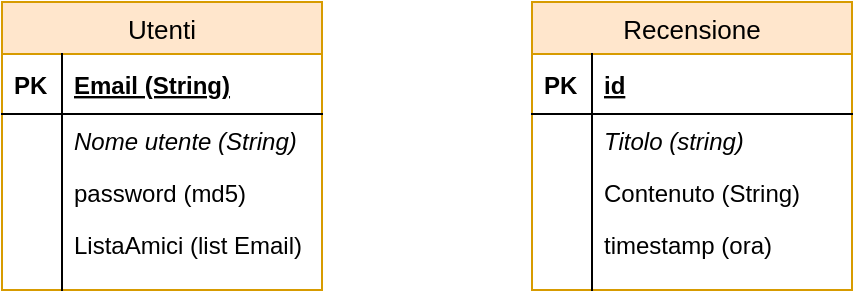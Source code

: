 <mxfile version="14.6.6" type="github" pages="2">
  <diagram id="R2lEEEUBdFMjLlhIrx00" name="Tabelle">
    <mxGraphModel dx="1422" dy="762" grid="1" gridSize="10" guides="1" tooltips="1" connect="1" arrows="1" fold="1" page="1" pageScale="1" pageWidth="850" pageHeight="1100" math="0" shadow="0" extFonts="Permanent Marker^https://fonts.googleapis.com/css?family=Permanent+Marker">
      <root>
        <mxCell id="0" />
        <mxCell id="1" parent="0" />
        <mxCell id="G2lpPUG1MoblikFVgjj4-10" value="Utenti" style="swimlane;fontStyle=0;childLayout=stackLayout;horizontal=1;startSize=26;fillColor=#ffe6cc;horizontalStack=0;resizeParent=1;resizeParentMax=0;resizeLast=0;collapsible=1;marginBottom=0;swimlaneFillColor=#ffffff;align=center;strokeWidth=1;fontSize=13;strokeColor=#d79b00;" parent="1" vertex="1">
          <mxGeometry x="80" y="110" width="160" height="144" as="geometry" />
        </mxCell>
        <mxCell id="G2lpPUG1MoblikFVgjj4-11" value="Email (String)" style="shape=partialRectangle;top=0;left=0;right=0;bottom=1;align=left;verticalAlign=middle;fillColor=none;spacingLeft=34;spacingRight=4;overflow=hidden;rotatable=0;points=[[0,0.5],[1,0.5]];portConstraint=eastwest;dropTarget=0;fontStyle=5;" parent="G2lpPUG1MoblikFVgjj4-10" vertex="1">
          <mxGeometry y="26" width="160" height="30" as="geometry" />
        </mxCell>
        <mxCell id="G2lpPUG1MoblikFVgjj4-12" value="PK" style="shape=partialRectangle;top=0;left=0;bottom=0;fillColor=none;align=left;verticalAlign=middle;spacingLeft=4;spacingRight=4;overflow=hidden;rotatable=0;points=[];portConstraint=eastwest;part=1;fontStyle=1" parent="G2lpPUG1MoblikFVgjj4-11" vertex="1" connectable="0">
          <mxGeometry width="30" height="30" as="geometry" />
        </mxCell>
        <mxCell id="G2lpPUG1MoblikFVgjj4-13" value="Nome utente (String)" style="shape=partialRectangle;top=0;left=0;right=0;bottom=0;align=left;verticalAlign=top;fillColor=none;spacingLeft=34;spacingRight=4;overflow=hidden;rotatable=0;points=[[0,0.5],[1,0.5]];portConstraint=eastwest;dropTarget=0;fontStyle=2" parent="G2lpPUG1MoblikFVgjj4-10" vertex="1">
          <mxGeometry y="56" width="160" height="26" as="geometry" />
        </mxCell>
        <mxCell id="G2lpPUG1MoblikFVgjj4-14" value="" style="shape=partialRectangle;top=0;left=0;bottom=0;fillColor=none;align=left;verticalAlign=top;spacingLeft=4;spacingRight=4;overflow=hidden;rotatable=0;points=[];portConstraint=eastwest;part=1;fontStyle=2" parent="G2lpPUG1MoblikFVgjj4-13" vertex="1" connectable="0">
          <mxGeometry width="30" height="26" as="geometry" />
        </mxCell>
        <mxCell id="G2lpPUG1MoblikFVgjj4-15" value="password (md5)" style="shape=partialRectangle;top=0;left=0;right=0;bottom=0;align=left;verticalAlign=top;fillColor=none;spacingLeft=34;spacingRight=4;overflow=hidden;rotatable=0;points=[[0,0.5],[1,0.5]];portConstraint=eastwest;dropTarget=0;" parent="G2lpPUG1MoblikFVgjj4-10" vertex="1">
          <mxGeometry y="82" width="160" height="26" as="geometry" />
        </mxCell>
        <mxCell id="G2lpPUG1MoblikFVgjj4-16" value="" style="shape=partialRectangle;top=0;left=0;bottom=0;fillColor=none;align=left;verticalAlign=top;spacingLeft=4;spacingRight=4;overflow=hidden;rotatable=0;points=[];portConstraint=eastwest;part=1;" parent="G2lpPUG1MoblikFVgjj4-15" vertex="1" connectable="0">
          <mxGeometry width="30" height="26" as="geometry" />
        </mxCell>
        <mxCell id="G2lpPUG1MoblikFVgjj4-17" value="ListaAmici (list Email)" style="shape=partialRectangle;top=0;left=0;right=0;bottom=0;align=left;verticalAlign=top;fillColor=none;spacingLeft=34;spacingRight=4;overflow=hidden;rotatable=0;points=[[0,0.5],[1,0.5]];portConstraint=eastwest;dropTarget=0;" parent="G2lpPUG1MoblikFVgjj4-10" vertex="1">
          <mxGeometry y="108" width="160" height="26" as="geometry" />
        </mxCell>
        <mxCell id="G2lpPUG1MoblikFVgjj4-18" value="" style="shape=partialRectangle;top=0;left=0;bottom=0;fillColor=none;align=left;verticalAlign=top;spacingLeft=4;spacingRight=4;overflow=hidden;rotatable=0;points=[];portConstraint=eastwest;part=1;" parent="G2lpPUG1MoblikFVgjj4-17" vertex="1" connectable="0">
          <mxGeometry width="30" height="26" as="geometry" />
        </mxCell>
        <mxCell id="G2lpPUG1MoblikFVgjj4-19" value="" style="shape=partialRectangle;top=0;left=0;right=0;bottom=0;align=left;verticalAlign=top;fillColor=none;spacingLeft=34;spacingRight=4;overflow=hidden;rotatable=0;points=[[0,0.5],[1,0.5]];portConstraint=eastwest;dropTarget=0;" parent="G2lpPUG1MoblikFVgjj4-10" vertex="1">
          <mxGeometry y="134" width="160" height="10" as="geometry" />
        </mxCell>
        <mxCell id="G2lpPUG1MoblikFVgjj4-20" value="" style="shape=partialRectangle;top=0;left=0;bottom=0;fillColor=none;align=left;verticalAlign=top;spacingLeft=4;spacingRight=4;overflow=hidden;rotatable=0;points=[];portConstraint=eastwest;part=1;" parent="G2lpPUG1MoblikFVgjj4-19" vertex="1" connectable="0">
          <mxGeometry width="30" height="10" as="geometry" />
        </mxCell>
        <mxCell id="G2lpPUG1MoblikFVgjj4-21" value="Recensione" style="swimlane;fontStyle=0;childLayout=stackLayout;horizontal=1;startSize=26;fillColor=#ffe6cc;horizontalStack=0;resizeParent=1;resizeParentMax=0;resizeLast=0;collapsible=1;marginBottom=0;swimlaneFillColor=#ffffff;align=center;strokeWidth=1;fontSize=13;strokeColor=#d79b00;" parent="1" vertex="1">
          <mxGeometry x="345" y="110" width="160" height="144" as="geometry" />
        </mxCell>
        <mxCell id="G2lpPUG1MoblikFVgjj4-22" value="id" style="shape=partialRectangle;top=0;left=0;right=0;bottom=1;align=left;verticalAlign=middle;fillColor=none;spacingLeft=34;spacingRight=4;overflow=hidden;rotatable=0;points=[[0,0.5],[1,0.5]];portConstraint=eastwest;dropTarget=0;fontStyle=5;" parent="G2lpPUG1MoblikFVgjj4-21" vertex="1">
          <mxGeometry y="26" width="160" height="30" as="geometry" />
        </mxCell>
        <mxCell id="G2lpPUG1MoblikFVgjj4-23" value="PK" style="shape=partialRectangle;top=0;left=0;bottom=0;fillColor=none;align=left;verticalAlign=middle;spacingLeft=4;spacingRight=4;overflow=hidden;rotatable=0;points=[];portConstraint=eastwest;part=1;fontStyle=1" parent="G2lpPUG1MoblikFVgjj4-22" vertex="1" connectable="0">
          <mxGeometry width="30" height="30" as="geometry" />
        </mxCell>
        <mxCell id="G2lpPUG1MoblikFVgjj4-24" value="Titolo (string)" style="shape=partialRectangle;top=0;left=0;right=0;bottom=0;align=left;verticalAlign=top;fillColor=none;spacingLeft=34;spacingRight=4;overflow=hidden;rotatable=0;points=[[0,0.5],[1,0.5]];portConstraint=eastwest;dropTarget=0;fontStyle=2" parent="G2lpPUG1MoblikFVgjj4-21" vertex="1">
          <mxGeometry y="56" width="160" height="26" as="geometry" />
        </mxCell>
        <mxCell id="G2lpPUG1MoblikFVgjj4-25" value="" style="shape=partialRectangle;top=0;left=0;bottom=0;fillColor=none;align=left;verticalAlign=top;spacingLeft=4;spacingRight=4;overflow=hidden;rotatable=0;points=[];portConstraint=eastwest;part=1;fontStyle=2" parent="G2lpPUG1MoblikFVgjj4-24" vertex="1" connectable="0">
          <mxGeometry width="30" height="26" as="geometry" />
        </mxCell>
        <mxCell id="G2lpPUG1MoblikFVgjj4-26" value="Contenuto (String)" style="shape=partialRectangle;top=0;left=0;right=0;bottom=0;align=left;verticalAlign=top;fillColor=none;spacingLeft=34;spacingRight=4;overflow=hidden;rotatable=0;points=[[0,0.5],[1,0.5]];portConstraint=eastwest;dropTarget=0;" parent="G2lpPUG1MoblikFVgjj4-21" vertex="1">
          <mxGeometry y="82" width="160" height="26" as="geometry" />
        </mxCell>
        <mxCell id="G2lpPUG1MoblikFVgjj4-27" value="" style="shape=partialRectangle;top=0;left=0;bottom=0;fillColor=none;align=left;verticalAlign=top;spacingLeft=4;spacingRight=4;overflow=hidden;rotatable=0;points=[];portConstraint=eastwest;part=1;" parent="G2lpPUG1MoblikFVgjj4-26" vertex="1" connectable="0">
          <mxGeometry width="30" height="26" as="geometry" />
        </mxCell>
        <mxCell id="G2lpPUG1MoblikFVgjj4-28" value="timestamp (ora)" style="shape=partialRectangle;top=0;left=0;right=0;bottom=0;align=left;verticalAlign=top;fillColor=none;spacingLeft=34;spacingRight=4;overflow=hidden;rotatable=0;points=[[0,0.5],[1,0.5]];portConstraint=eastwest;dropTarget=0;" parent="G2lpPUG1MoblikFVgjj4-21" vertex="1">
          <mxGeometry y="108" width="160" height="26" as="geometry" />
        </mxCell>
        <mxCell id="G2lpPUG1MoblikFVgjj4-29" value="" style="shape=partialRectangle;top=0;left=0;bottom=0;fillColor=none;align=left;verticalAlign=top;spacingLeft=4;spacingRight=4;overflow=hidden;rotatable=0;points=[];portConstraint=eastwest;part=1;" parent="G2lpPUG1MoblikFVgjj4-28" vertex="1" connectable="0">
          <mxGeometry width="30" height="26" as="geometry" />
        </mxCell>
        <mxCell id="G2lpPUG1MoblikFVgjj4-30" value="" style="shape=partialRectangle;top=0;left=0;right=0;bottom=0;align=left;verticalAlign=top;fillColor=none;spacingLeft=34;spacingRight=4;overflow=hidden;rotatable=0;points=[[0,0.5],[1,0.5]];portConstraint=eastwest;dropTarget=0;" parent="G2lpPUG1MoblikFVgjj4-21" vertex="1">
          <mxGeometry y="134" width="160" height="10" as="geometry" />
        </mxCell>
        <mxCell id="G2lpPUG1MoblikFVgjj4-31" value="" style="shape=partialRectangle;top=0;left=0;bottom=0;fillColor=none;align=left;verticalAlign=top;spacingLeft=4;spacingRight=4;overflow=hidden;rotatable=0;points=[];portConstraint=eastwest;part=1;" parent="G2lpPUG1MoblikFVgjj4-30" vertex="1" connectable="0">
          <mxGeometry width="30" height="10" as="geometry" />
        </mxCell>
      </root>
    </mxGraphModel>
  </diagram>
  <diagram id="UWCNycHmbckPEPVehjKQ" name="ER">
    <mxGraphModel dx="1422" dy="762" grid="1" gridSize="10" guides="1" tooltips="1" connect="1" arrows="1" fold="1" page="1" pageScale="1" pageWidth="850" pageHeight="1100" math="0" shadow="0">
      <root>
        <mxCell id="FPTqRgZp3I3cbCf6SjXw-0" />
        <mxCell id="FPTqRgZp3I3cbCf6SjXw-1" parent="FPTqRgZp3I3cbCf6SjXw-0" />
        <mxCell id="ibfdDhAp0E0P4WWBXNNC-9" style="rounded=0;orthogonalLoop=1;jettySize=auto;html=1;exitX=1;exitY=0.5;exitDx=0;exitDy=0;edgeStyle=orthogonalEdgeStyle;" edge="1" parent="FPTqRgZp3I3cbCf6SjXw-1" source="FPTqRgZp3I3cbCf6SjXw-2" target="ibfdDhAp0E0P4WWBXNNC-1">
          <mxGeometry relative="1" as="geometry">
            <Array as="points">
              <mxPoint x="310" y="260" />
              <mxPoint x="310" y="260" />
            </Array>
          </mxGeometry>
        </mxCell>
        <mxCell id="FPTqRgZp3I3cbCf6SjXw-2" value="Utente" style="whiteSpace=wrap;html=1;align=center;" parent="FPTqRgZp3I3cbCf6SjXw-1" vertex="1">
          <mxGeometry x="110" y="240" width="100" height="40" as="geometry" />
        </mxCell>
        <mxCell id="FPTqRgZp3I3cbCf6SjXw-3" value="Email" style="ellipse;whiteSpace=wrap;html=1;align=center;" parent="FPTqRgZp3I3cbCf6SjXw-1" vertex="1">
          <mxGeometry x="80" y="110" width="100" height="40" as="geometry" />
        </mxCell>
        <mxCell id="FPTqRgZp3I3cbCf6SjXw-4" value="Password" style="ellipse;whiteSpace=wrap;html=1;align=center;" parent="FPTqRgZp3I3cbCf6SjXw-1" vertex="1">
          <mxGeometry x="260" y="90" width="100" height="40" as="geometry" />
        </mxCell>
        <mxCell id="ibfdDhAp0E0P4WWBXNNC-0" value="Recensioni" style="whiteSpace=wrap;html=1;align=center;" vertex="1" parent="FPTqRgZp3I3cbCf6SjXw-1">
          <mxGeometry x="550" y="240" width="100" height="40" as="geometry" />
        </mxCell>
        <mxCell id="ibfdDhAp0E0P4WWBXNNC-1" value="siRiferisce" style="shape=rhombus;perimeter=rhombusPerimeter;whiteSpace=wrap;html=1;align=center;" vertex="1" parent="FPTqRgZp3I3cbCf6SjXw-1">
          <mxGeometry x="360" y="230" width="120" height="60" as="geometry" />
        </mxCell>
      </root>
    </mxGraphModel>
  </diagram>
</mxfile>
